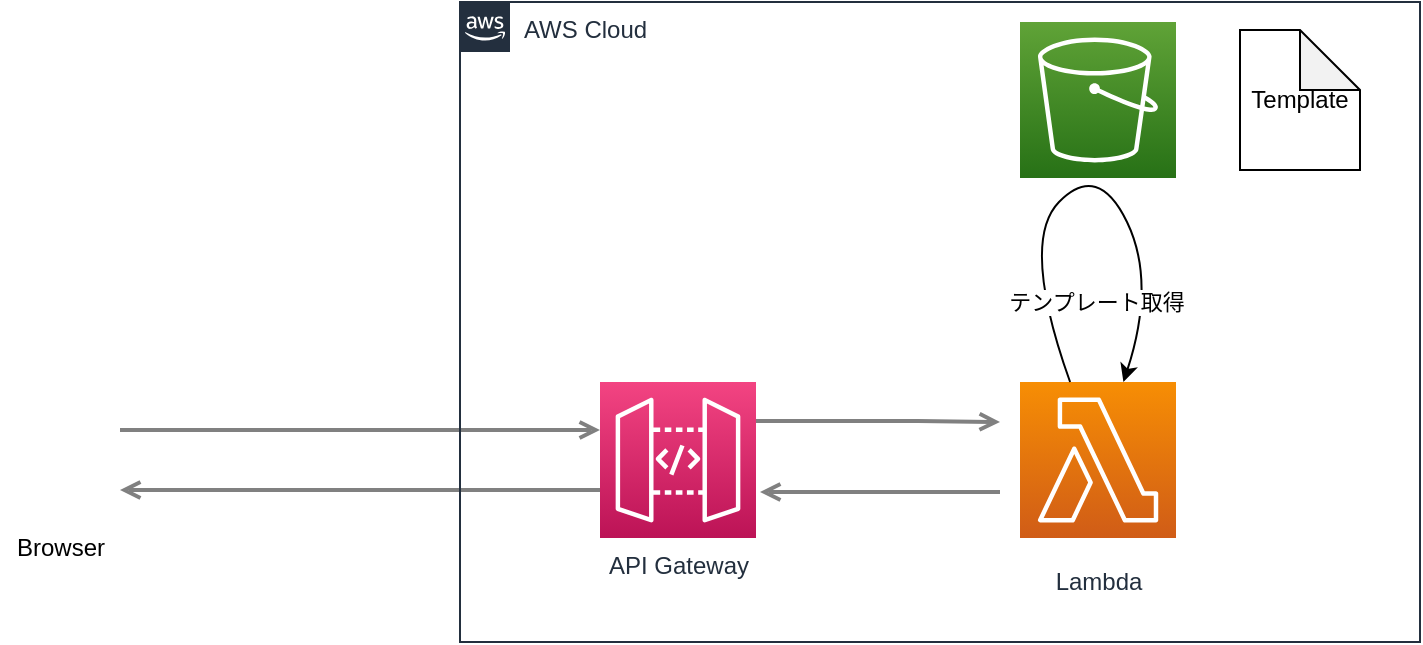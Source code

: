 <mxfile version="15.0.2" type="device"><diagram id="Ht1M8jgEwFfnCIfOTk4-" name="Page-1"><mxGraphModel dx="1422" dy="1621" grid="1" gridSize="10" guides="1" tooltips="1" connect="1" arrows="1" fold="1" page="1" pageScale="1" pageWidth="1169" pageHeight="827" math="0" shadow="0"><root><mxCell id="0"/><mxCell id="1" parent="0"/><mxCell id="UEzPUAAOIrF-is8g5C7q-162" style="edgeStyle=orthogonalEdgeStyle;rounded=0;orthogonalLoop=1;jettySize=auto;html=1;startArrow=none;startFill=0;endArrow=open;endFill=0;strokeColor=#808080;strokeWidth=2;exitX=1;exitY=0.25;exitDx=0;exitDy=0;" parent="1" source="GGHdjV6Jbn5drWq03lEK-6" target="GGHdjV6Jbn5drWq03lEK-1" edge="1"><mxGeometry relative="1" as="geometry"><Array as="points"><mxPoint x="240" y="-506"/><mxPoint x="240" y="-506"/></Array><mxPoint x="160" y="-510" as="sourcePoint"/><mxPoint x="425" y="-716" as="targetPoint"/></mxGeometry></mxCell><mxCell id="UEzPUAAOIrF-is8g5C7q-171" style="edgeStyle=orthogonalEdgeStyle;rounded=0;orthogonalLoop=1;jettySize=auto;html=1;startArrow=none;startFill=0;endArrow=open;endFill=0;strokeColor=#808080;strokeWidth=2;" parent="1" edge="1"><mxGeometry relative="1" as="geometry"><mxPoint x="486" y="-205" as="targetPoint"/></mxGeometry></mxCell><mxCell id="UEzPUAAOIrF-is8g5C7q-148" value="Lambda" style="outlineConnect=0;fontColor=#232F3E;gradientColor=#F78E04;gradientDirection=north;fillColor=#D05C17;strokeColor=#ffffff;dashed=0;verticalLabelPosition=bottom;verticalAlign=top;align=center;html=1;fontSize=12;fontStyle=0;aspect=fixed;shape=mxgraph.aws4.resourceIcon;resIcon=mxgraph.aws4.lambda;labelBackgroundColor=#ffffff;spacingTop=8;" parent="1" vertex="1"><mxGeometry x="570" y="-530" width="78" height="78" as="geometry"/></mxCell><mxCell id="GGHdjV6Jbn5drWq03lEK-1" value="API Gateway" style="points=[[0,0,0],[0.25,0,0],[0.5,0,0],[0.75,0,0],[1,0,0],[0,1,0],[0.25,1,0],[0.5,1,0],[0.75,1,0],[1,1,0],[0,0.25,0],[0,0.5,0],[0,0.75,0],[1,0.25,0],[1,0.5,0],[1,0.75,0]];outlineConnect=0;fontColor=#232F3E;gradientColor=#F34482;gradientDirection=north;fillColor=#BC1356;strokeColor=#ffffff;dashed=0;verticalLabelPosition=bottom;verticalAlign=top;align=center;html=1;fontSize=12;fontStyle=0;aspect=fixed;shape=mxgraph.aws4.resourceIcon;resIcon=mxgraph.aws4.api_gateway;" parent="1" vertex="1"><mxGeometry x="360" y="-530" width="78" height="78" as="geometry"/></mxCell><mxCell id="GGHdjV6Jbn5drWq03lEK-2" value="" style="points=[[0,0,0],[0.25,0,0],[0.5,0,0],[0.75,0,0],[1,0,0],[0,1,0],[0.25,1,0],[0.5,1,0],[0.75,1,0],[1,1,0],[0,0.25,0],[0,0.5,0],[0,0.75,0],[1,0.25,0],[1,0.5,0],[1,0.75,0]];outlineConnect=0;fontColor=#232F3E;gradientColor=#60A337;gradientDirection=north;fillColor=#277116;strokeColor=#ffffff;dashed=0;verticalLabelPosition=bottom;verticalAlign=top;align=center;html=1;fontSize=12;fontStyle=0;aspect=fixed;shape=mxgraph.aws4.resourceIcon;resIcon=mxgraph.aws4.s3;" parent="1" vertex="1"><mxGeometry x="570" y="-710" width="78" height="78" as="geometry"/></mxCell><mxCell id="GGHdjV6Jbn5drWq03lEK-3" value="Template" style="shape=note;whiteSpace=wrap;html=1;backgroundOutline=1;darkOpacity=0.05;" parent="1" vertex="1"><mxGeometry x="680" y="-706" width="60" height="70" as="geometry"/></mxCell><mxCell id="GGHdjV6Jbn5drWq03lEK-4" value="テンプレート取得" style="curved=1;endArrow=classic;html=1;" parent="1" source="UEzPUAAOIrF-is8g5C7q-148" target="UEzPUAAOIrF-is8g5C7q-148" edge="1"><mxGeometry x="0.727" y="-24" width="50" height="50" relative="1" as="geometry"><mxPoint x="710" y="-600" as="sourcePoint"/><mxPoint x="910" y="-520" as="targetPoint"/><Array as="points"><mxPoint x="570" y="-600"/><mxPoint x="609" y="-640"/><mxPoint x="638" y="-580"/></Array><mxPoint x="-1" as="offset"/></mxGeometry></mxCell><mxCell id="GGHdjV6Jbn5drWq03lEK-6" value="Browser" style="shape=image;html=1;verticalAlign=top;verticalLabelPosition=bottom;labelBackgroundColor=#ffffff;imageAspect=0;aspect=fixed;image=https://cdn3.iconfinder.com/data/icons/linecons-free-vector-icons-pack/32/world-128.png" parent="1" vertex="1"><mxGeometry x="60" y="-521" width="60" height="60" as="geometry"/></mxCell><mxCell id="GGHdjV6Jbn5drWq03lEK-7" style="edgeStyle=orthogonalEdgeStyle;rounded=0;orthogonalLoop=1;jettySize=auto;html=1;startArrow=none;startFill=0;endArrow=open;endFill=0;strokeColor=#808080;strokeWidth=2;exitX=1;exitY=0.25;exitDx=0;exitDy=0;exitPerimeter=0;" parent="1" source="GGHdjV6Jbn5drWq03lEK-1" edge="1"><mxGeometry relative="1" as="geometry"><Array as="points"><mxPoint x="519" y="-510"/></Array><mxPoint x="279" y="-410" as="sourcePoint"/><mxPoint x="560" y="-510" as="targetPoint"/></mxGeometry></mxCell><mxCell id="GGHdjV6Jbn5drWq03lEK-8" style="edgeStyle=orthogonalEdgeStyle;rounded=0;orthogonalLoop=1;jettySize=auto;html=1;startArrow=none;startFill=0;endArrow=open;endFill=0;strokeColor=#808080;strokeWidth=2;entryX=1;entryY=0.75;entryDx=0;entryDy=0;" parent="1" target="GGHdjV6Jbn5drWq03lEK-6" edge="1"><mxGeometry relative="1" as="geometry"><Array as="points"><mxPoint x="360" y="-476"/></Array><mxPoint x="360" y="-476" as="sourcePoint"/><mxPoint x="370" y="-496" as="targetPoint"/></mxGeometry></mxCell><mxCell id="GGHdjV6Jbn5drWq03lEK-9" style="edgeStyle=orthogonalEdgeStyle;rounded=0;orthogonalLoop=1;jettySize=auto;html=1;startArrow=none;startFill=0;endArrow=open;endFill=0;strokeColor=#808080;strokeWidth=2;entryX=1;entryY=0.75;entryDx=0;entryDy=0;" parent="1" edge="1"><mxGeometry relative="1" as="geometry"><Array as="points"><mxPoint x="500" y="-475"/><mxPoint x="500" y="-475"/></Array><mxPoint x="560" y="-475" as="sourcePoint"/><mxPoint x="440" y="-475" as="targetPoint"/></mxGeometry></mxCell><mxCell id="hXaLyqL3_URN5U3Su2Ly-1" value="AWS Cloud" style="points=[[0,0],[0.25,0],[0.5,0],[0.75,0],[1,0],[1,0.25],[1,0.5],[1,0.75],[1,1],[0.75,1],[0.5,1],[0.25,1],[0,1],[0,0.75],[0,0.5],[0,0.25]];outlineConnect=0;gradientColor=none;html=1;whiteSpace=wrap;fontSize=12;fontStyle=0;shape=mxgraph.aws4.group;grIcon=mxgraph.aws4.group_aws_cloud_alt;strokeColor=#232F3E;fillColor=none;verticalAlign=top;align=left;spacingLeft=30;fontColor=#232F3E;dashed=0;" vertex="1" parent="1"><mxGeometry x="290" y="-720" width="480" height="320" as="geometry"/></mxCell></root></mxGraphModel></diagram></mxfile>